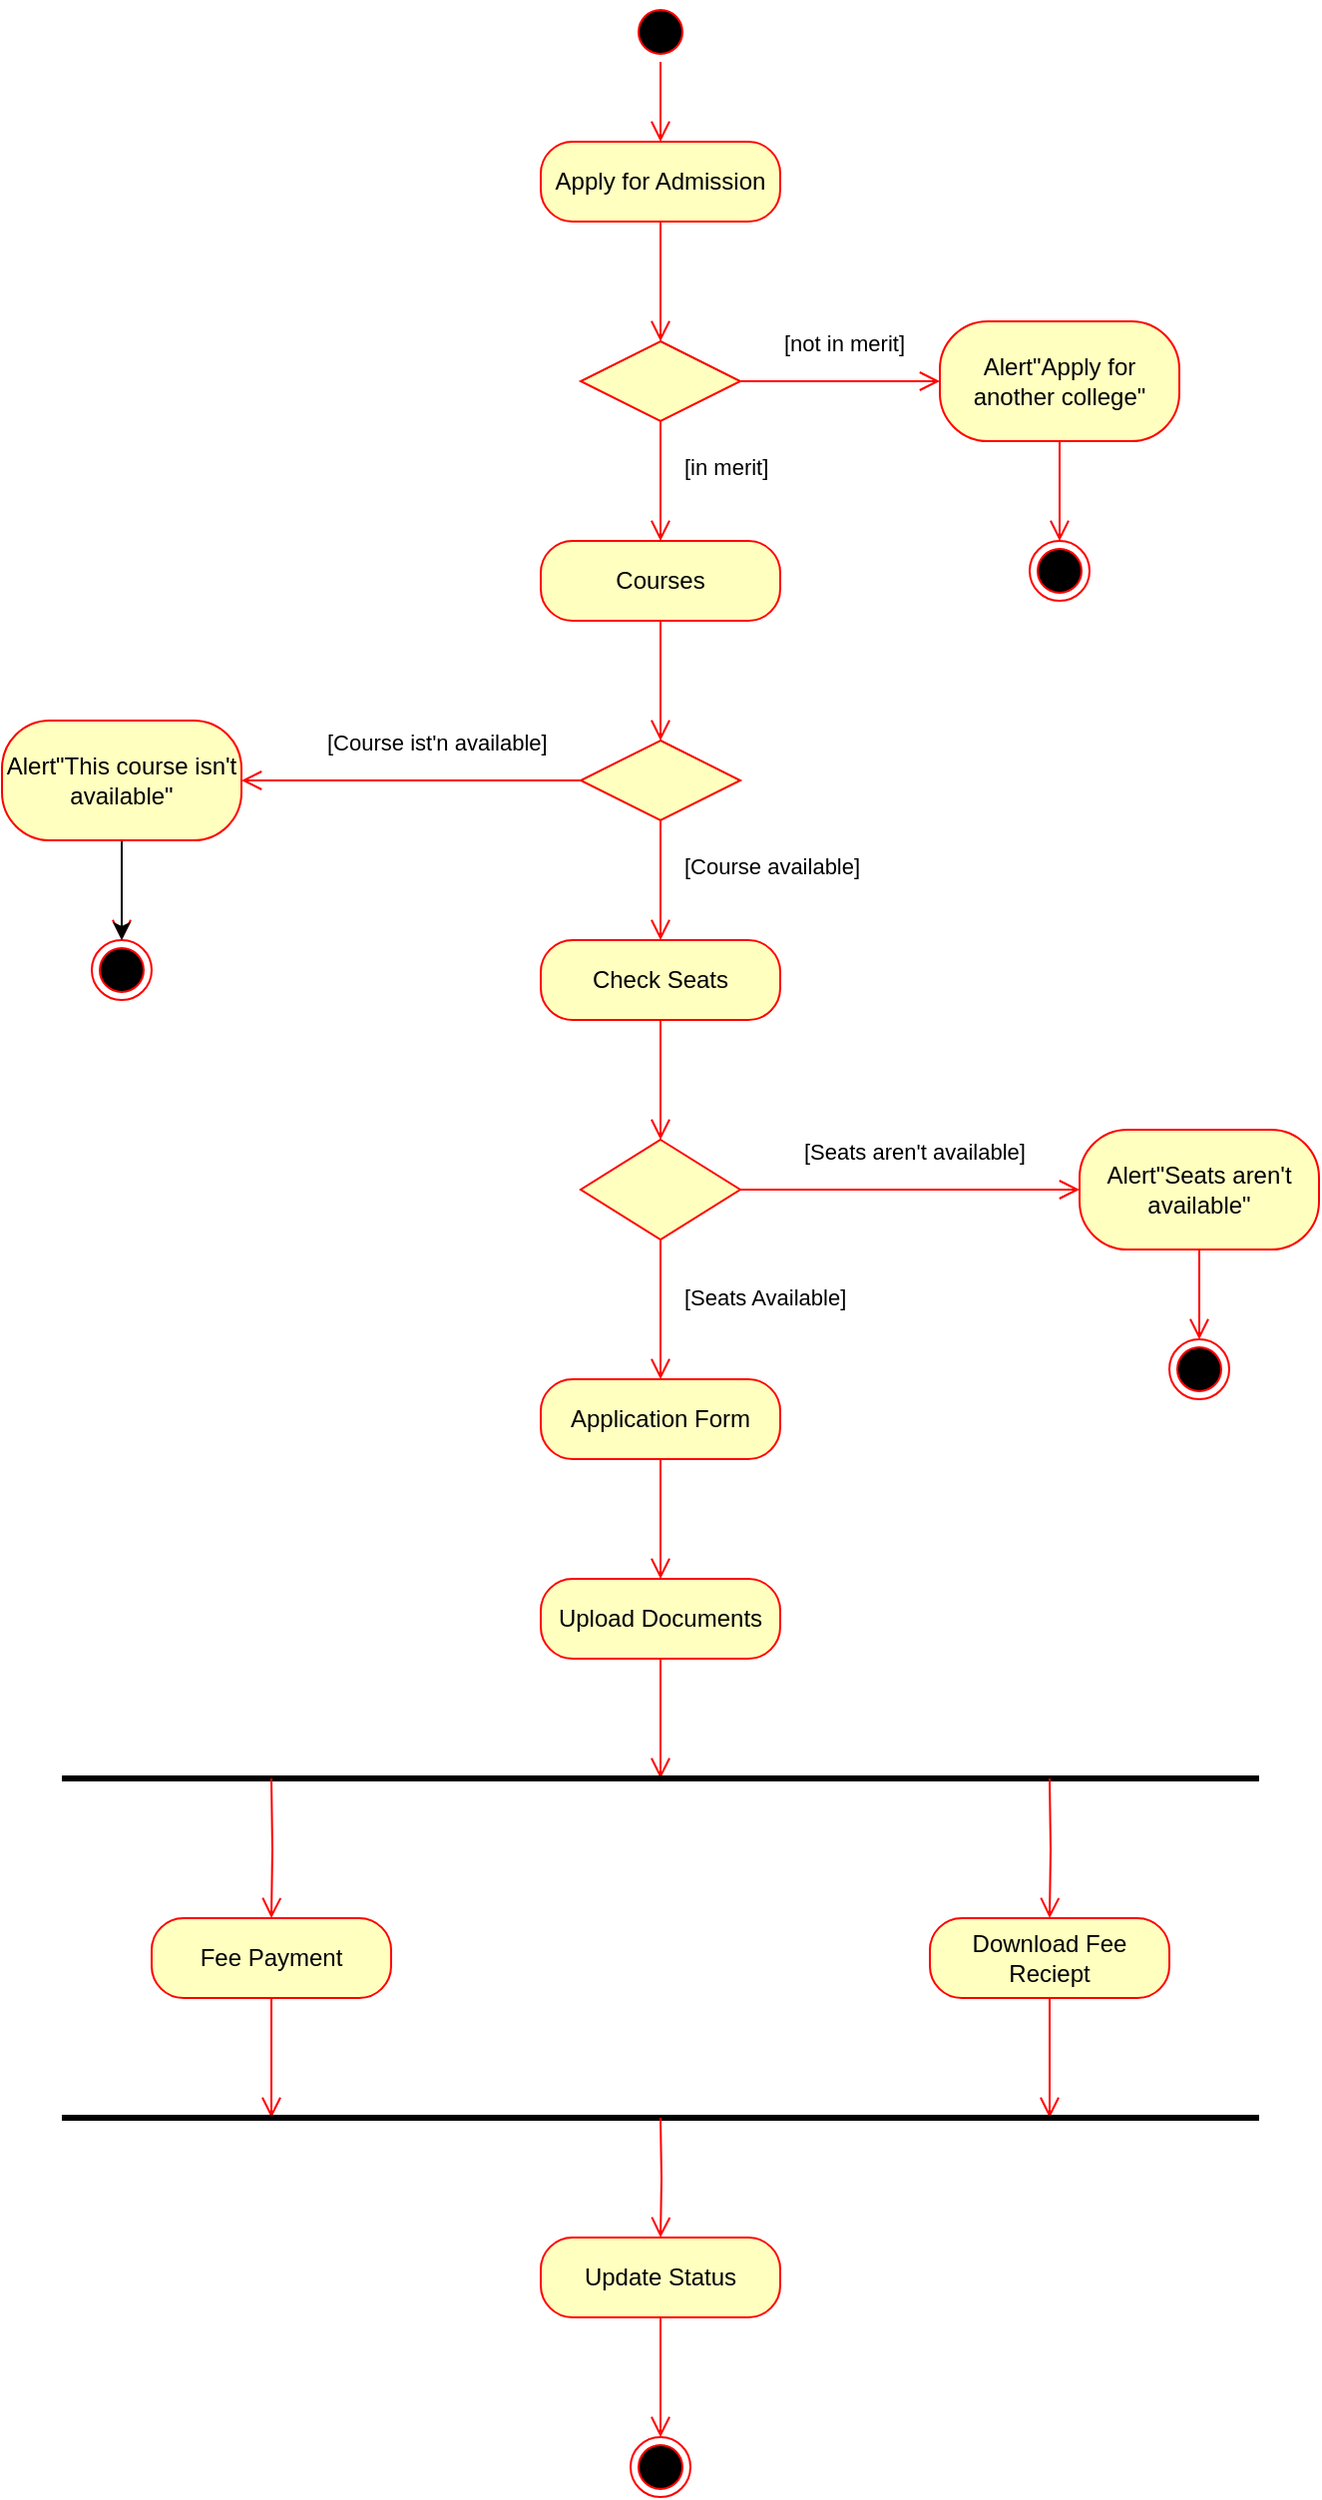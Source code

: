 <mxfile version="25.0.3">
  <diagram name="Page-1" id="NCL2Cy-kkfeRkDx5XkAj">
    <mxGraphModel dx="1434" dy="1872" grid="1" gridSize="10" guides="1" tooltips="1" connect="1" arrows="1" fold="1" page="1" pageScale="1" pageWidth="850" pageHeight="1100" math="0" shadow="0">
      <root>
        <mxCell id="0" />
        <mxCell id="1" parent="0" />
        <mxCell id="rqKjaPlVnbeIOBW1kzw5-2" value="" style="ellipse;html=1;shape=startState;fillColor=#000000;strokeColor=#ff0000;" vertex="1" parent="1">
          <mxGeometry x="405" y="-1070" width="30" height="30" as="geometry" />
        </mxCell>
        <mxCell id="rqKjaPlVnbeIOBW1kzw5-3" value="" style="edgeStyle=orthogonalEdgeStyle;html=1;verticalAlign=bottom;endArrow=open;endSize=8;strokeColor=#ff0000;rounded=0;exitX=0.5;exitY=1;exitDx=0;exitDy=0;entryX=0.5;entryY=0;entryDx=0;entryDy=0;" edge="1" source="rqKjaPlVnbeIOBW1kzw5-2" parent="1" target="rqKjaPlVnbeIOBW1kzw5-4">
          <mxGeometry relative="1" as="geometry">
            <mxPoint x="420" y="-1000" as="targetPoint" />
          </mxGeometry>
        </mxCell>
        <mxCell id="rqKjaPlVnbeIOBW1kzw5-4" value="Apply for Admission" style="rounded=1;whiteSpace=wrap;html=1;arcSize=40;fontColor=#000000;fillColor=#ffffc0;strokeColor=#ff0000;" vertex="1" parent="1">
          <mxGeometry x="360" y="-1000" width="120" height="40" as="geometry" />
        </mxCell>
        <mxCell id="rqKjaPlVnbeIOBW1kzw5-5" value="" style="edgeStyle=orthogonalEdgeStyle;html=1;verticalAlign=bottom;endArrow=open;endSize=8;strokeColor=#ff0000;rounded=0;entryX=0.5;entryY=0;entryDx=0;entryDy=0;exitX=0.5;exitY=1;exitDx=0;exitDy=0;" edge="1" source="rqKjaPlVnbeIOBW1kzw5-4" parent="1" target="rqKjaPlVnbeIOBW1kzw5-6">
          <mxGeometry relative="1" as="geometry">
            <mxPoint x="425" y="-900" as="targetPoint" />
          </mxGeometry>
        </mxCell>
        <mxCell id="rqKjaPlVnbeIOBW1kzw5-6" value="&amp;nbsp;" style="rhombus;whiteSpace=wrap;html=1;fontColor=#000000;fillColor=#ffffc0;strokeColor=#ff0000;" vertex="1" parent="1">
          <mxGeometry x="380" y="-900" width="80" height="40" as="geometry" />
        </mxCell>
        <mxCell id="rqKjaPlVnbeIOBW1kzw5-7" value="[not in merit]" style="edgeStyle=orthogonalEdgeStyle;html=1;align=left;verticalAlign=bottom;endArrow=open;endSize=8;strokeColor=#ff0000;rounded=0;entryX=0;entryY=0.5;entryDx=0;entryDy=0;exitX=1;exitY=0.5;exitDx=0;exitDy=0;" edge="1" source="rqKjaPlVnbeIOBW1kzw5-6" parent="1" target="rqKjaPlVnbeIOBW1kzw5-54">
          <mxGeometry x="-0.602" y="10" relative="1" as="geometry">
            <mxPoint x="560" y="-880" as="targetPoint" />
            <mxPoint as="offset" />
          </mxGeometry>
        </mxCell>
        <mxCell id="rqKjaPlVnbeIOBW1kzw5-8" value="[in merit]" style="edgeStyle=orthogonalEdgeStyle;html=1;align=left;verticalAlign=top;endArrow=open;endSize=8;strokeColor=#ff0000;rounded=0;exitX=0.5;exitY=1;exitDx=0;exitDy=0;entryX=0.5;entryY=0;entryDx=0;entryDy=0;" edge="1" source="rqKjaPlVnbeIOBW1kzw5-6" parent="1" target="rqKjaPlVnbeIOBW1kzw5-12">
          <mxGeometry x="-0.669" y="10" relative="1" as="geometry">
            <mxPoint x="420" y="-800" as="targetPoint" />
            <mxPoint as="offset" />
          </mxGeometry>
        </mxCell>
        <mxCell id="rqKjaPlVnbeIOBW1kzw5-11" value="" style="ellipse;html=1;shape=endState;fillColor=#000000;strokeColor=#ff0000;" vertex="1" parent="1">
          <mxGeometry x="605" y="-800" width="30" height="30" as="geometry" />
        </mxCell>
        <mxCell id="rqKjaPlVnbeIOBW1kzw5-12" value="Courses" style="rounded=1;whiteSpace=wrap;html=1;arcSize=40;fontColor=#000000;fillColor=#ffffc0;strokeColor=#ff0000;" vertex="1" parent="1">
          <mxGeometry x="360" y="-800" width="120" height="40" as="geometry" />
        </mxCell>
        <mxCell id="rqKjaPlVnbeIOBW1kzw5-13" value="" style="edgeStyle=orthogonalEdgeStyle;html=1;verticalAlign=bottom;endArrow=open;endSize=8;strokeColor=#ff0000;rounded=0;exitX=0.5;exitY=1;exitDx=0;exitDy=0;entryX=0.5;entryY=0;entryDx=0;entryDy=0;" edge="1" source="rqKjaPlVnbeIOBW1kzw5-12" parent="1" target="rqKjaPlVnbeIOBW1kzw5-17">
          <mxGeometry relative="1" as="geometry">
            <mxPoint x="420" y="-700" as="targetPoint" />
          </mxGeometry>
        </mxCell>
        <mxCell id="rqKjaPlVnbeIOBW1kzw5-17" value="&amp;nbsp;" style="rhombus;whiteSpace=wrap;html=1;fontColor=#000000;fillColor=#ffffc0;strokeColor=#ff0000;" vertex="1" parent="1">
          <mxGeometry x="380" y="-700" width="80" height="40" as="geometry" />
        </mxCell>
        <mxCell id="rqKjaPlVnbeIOBW1kzw5-18" value="[Course ist&#39;n available]" style="edgeStyle=orthogonalEdgeStyle;html=1;align=left;verticalAlign=bottom;endArrow=open;endSize=8;strokeColor=#ff0000;rounded=0;entryX=1;entryY=0.5;entryDx=0;entryDy=0;exitX=0;exitY=0.5;exitDx=0;exitDy=0;" edge="1" source="rqKjaPlVnbeIOBW1kzw5-17" parent="1" target="rqKjaPlVnbeIOBW1kzw5-56">
          <mxGeometry x="0.526" y="-10" relative="1" as="geometry">
            <mxPoint x="210" y="-680" as="targetPoint" />
            <mxPoint x="380" y="-680" as="sourcePoint" />
            <Array as="points" />
            <mxPoint as="offset" />
          </mxGeometry>
        </mxCell>
        <mxCell id="rqKjaPlVnbeIOBW1kzw5-19" value="[Course available]" style="edgeStyle=orthogonalEdgeStyle;html=1;align=left;verticalAlign=top;endArrow=open;endSize=8;strokeColor=#ff0000;rounded=0;exitX=0.5;exitY=1;exitDx=0;exitDy=0;entryX=0.5;entryY=0;entryDx=0;entryDy=0;" edge="1" source="rqKjaPlVnbeIOBW1kzw5-17" parent="1" target="rqKjaPlVnbeIOBW1kzw5-23">
          <mxGeometry x="-0.669" y="10" relative="1" as="geometry">
            <mxPoint x="420" y="-600" as="targetPoint" />
            <mxPoint as="offset" />
          </mxGeometry>
        </mxCell>
        <mxCell id="rqKjaPlVnbeIOBW1kzw5-21" value="" style="edgeStyle=orthogonalEdgeStyle;html=1;verticalAlign=bottom;endArrow=open;endSize=8;strokeColor=#ff0000;rounded=0;" edge="1" parent="1">
          <mxGeometry relative="1" as="geometry">
            <mxPoint x="150" y="-600" as="targetPoint" />
            <mxPoint x="150" y="-660" as="sourcePoint" />
          </mxGeometry>
        </mxCell>
        <mxCell id="rqKjaPlVnbeIOBW1kzw5-22" value="" style="ellipse;html=1;shape=endState;fillColor=#000000;strokeColor=#ff0000;" vertex="1" parent="1">
          <mxGeometry x="135" y="-600" width="30" height="30" as="geometry" />
        </mxCell>
        <mxCell id="rqKjaPlVnbeIOBW1kzw5-23" value="Check Seats" style="rounded=1;whiteSpace=wrap;html=1;arcSize=40;fontColor=#000000;fillColor=#ffffc0;strokeColor=#ff0000;" vertex="1" parent="1">
          <mxGeometry x="360" y="-600" width="120" height="40" as="geometry" />
        </mxCell>
        <mxCell id="rqKjaPlVnbeIOBW1kzw5-24" value="" style="edgeStyle=orthogonalEdgeStyle;html=1;verticalAlign=bottom;endArrow=open;endSize=8;strokeColor=#ff0000;rounded=0;entryX=0.5;entryY=0;entryDx=0;entryDy=0;exitX=0.5;exitY=1;exitDx=0;exitDy=0;" edge="1" source="rqKjaPlVnbeIOBW1kzw5-23" parent="1" target="rqKjaPlVnbeIOBW1kzw5-28">
          <mxGeometry relative="1" as="geometry">
            <mxPoint x="420" y="-500" as="targetPoint" />
            <mxPoint x="420" y="-560" as="sourcePoint" />
          </mxGeometry>
        </mxCell>
        <mxCell id="rqKjaPlVnbeIOBW1kzw5-28" value="&amp;nbsp;" style="rhombus;whiteSpace=wrap;html=1;fontColor=#000000;fillColor=#ffffc0;strokeColor=#ff0000;" vertex="1" parent="1">
          <mxGeometry x="380" y="-500" width="80" height="50" as="geometry" />
        </mxCell>
        <mxCell id="rqKjaPlVnbeIOBW1kzw5-29" value="[Seats aren&#39;t available]" style="edgeStyle=orthogonalEdgeStyle;html=1;align=left;verticalAlign=bottom;endArrow=open;endSize=8;strokeColor=#ff0000;rounded=0;entryX=0;entryY=0.5;entryDx=0;entryDy=0;exitX=1;exitY=0.5;exitDx=0;exitDy=0;" edge="1" source="rqKjaPlVnbeIOBW1kzw5-28" parent="1" target="rqKjaPlVnbeIOBW1kzw5-58">
          <mxGeometry x="-0.648" y="10" relative="1" as="geometry">
            <mxPoint x="630" y="-480" as="targetPoint" />
            <Array as="points" />
            <mxPoint as="offset" />
          </mxGeometry>
        </mxCell>
        <mxCell id="rqKjaPlVnbeIOBW1kzw5-30" value="[Seats Available]" style="edgeStyle=orthogonalEdgeStyle;html=1;align=left;verticalAlign=top;endArrow=open;endSize=8;strokeColor=#ff0000;rounded=0;entryX=0.5;entryY=0;entryDx=0;entryDy=0;exitX=0.5;exitY=1;exitDx=0;exitDy=0;" edge="1" source="rqKjaPlVnbeIOBW1kzw5-28" parent="1" target="rqKjaPlVnbeIOBW1kzw5-34">
          <mxGeometry x="-0.558" y="10" relative="1" as="geometry">
            <mxPoint x="420" y="-370" as="targetPoint" />
            <mxPoint as="offset" />
          </mxGeometry>
        </mxCell>
        <mxCell id="rqKjaPlVnbeIOBW1kzw5-32" value="" style="edgeStyle=orthogonalEdgeStyle;html=1;verticalAlign=bottom;endArrow=open;endSize=8;strokeColor=#ff0000;rounded=0;exitX=0.5;exitY=1;exitDx=0;exitDy=0;entryX=0.5;entryY=0;entryDx=0;entryDy=0;" edge="1" source="rqKjaPlVnbeIOBW1kzw5-58" parent="1" target="rqKjaPlVnbeIOBW1kzw5-33">
          <mxGeometry relative="1" as="geometry">
            <mxPoint x="690" y="-400" as="targetPoint" />
            <mxPoint x="690" y="-460" as="sourcePoint" />
          </mxGeometry>
        </mxCell>
        <mxCell id="rqKjaPlVnbeIOBW1kzw5-33" value="" style="ellipse;html=1;shape=endState;fillColor=#000000;strokeColor=#ff0000;" vertex="1" parent="1">
          <mxGeometry x="675" y="-400" width="30" height="30" as="geometry" />
        </mxCell>
        <mxCell id="rqKjaPlVnbeIOBW1kzw5-34" value="Application Form" style="rounded=1;whiteSpace=wrap;html=1;arcSize=40;fontColor=#000000;fillColor=#ffffc0;strokeColor=#ff0000;" vertex="1" parent="1">
          <mxGeometry x="360" y="-380" width="120" height="40" as="geometry" />
        </mxCell>
        <mxCell id="rqKjaPlVnbeIOBW1kzw5-35" value="" style="edgeStyle=orthogonalEdgeStyle;html=1;verticalAlign=bottom;endArrow=open;endSize=8;strokeColor=#ff0000;rounded=0;exitX=0.5;exitY=1;exitDx=0;exitDy=0;entryX=0.5;entryY=0;entryDx=0;entryDy=0;" edge="1" source="rqKjaPlVnbeIOBW1kzw5-34" parent="1" target="rqKjaPlVnbeIOBW1kzw5-36">
          <mxGeometry relative="1" as="geometry">
            <mxPoint x="420" y="-280" as="targetPoint" />
          </mxGeometry>
        </mxCell>
        <mxCell id="rqKjaPlVnbeIOBW1kzw5-36" value="Upload Documents" style="rounded=1;whiteSpace=wrap;html=1;arcSize=40;fontColor=#000000;fillColor=#ffffc0;strokeColor=#ff0000;" vertex="1" parent="1">
          <mxGeometry x="360" y="-280" width="120" height="40" as="geometry" />
        </mxCell>
        <mxCell id="rqKjaPlVnbeIOBW1kzw5-37" value="" style="edgeStyle=orthogonalEdgeStyle;html=1;verticalAlign=bottom;endArrow=open;endSize=8;strokeColor=#ff0000;rounded=0;exitX=0.5;exitY=1;exitDx=0;exitDy=0;" edge="1" source="rqKjaPlVnbeIOBW1kzw5-36" parent="1">
          <mxGeometry relative="1" as="geometry">
            <mxPoint x="420" y="-180" as="targetPoint" />
          </mxGeometry>
        </mxCell>
        <mxCell id="rqKjaPlVnbeIOBW1kzw5-38" value="" style="endArrow=none;startArrow=none;endFill=0;startFill=0;endSize=8;html=1;verticalAlign=bottom;labelBackgroundColor=none;strokeWidth=3;rounded=0;" edge="1" parent="1">
          <mxGeometry width="160" relative="1" as="geometry">
            <mxPoint x="120" y="-180" as="sourcePoint" />
            <mxPoint x="720" y="-180" as="targetPoint" />
          </mxGeometry>
        </mxCell>
        <mxCell id="rqKjaPlVnbeIOBW1kzw5-40" value="" style="edgeStyle=orthogonalEdgeStyle;html=1;verticalAlign=bottom;endArrow=open;endSize=8;strokeColor=#ff0000;rounded=0;entryX=0.5;entryY=0;entryDx=0;entryDy=0;" edge="1" parent="1" target="rqKjaPlVnbeIOBW1kzw5-42">
          <mxGeometry relative="1" as="geometry">
            <mxPoint x="230" y="-110" as="targetPoint" />
            <mxPoint x="225" y="-180" as="sourcePoint" />
          </mxGeometry>
        </mxCell>
        <mxCell id="rqKjaPlVnbeIOBW1kzw5-41" value="" style="edgeStyle=orthogonalEdgeStyle;html=1;verticalAlign=bottom;endArrow=open;endSize=8;strokeColor=#ff0000;rounded=0;entryX=0.5;entryY=0;entryDx=0;entryDy=0;" edge="1" parent="1" target="rqKjaPlVnbeIOBW1kzw5-46">
          <mxGeometry relative="1" as="geometry">
            <mxPoint x="605" y="-110" as="targetPoint" />
            <mxPoint x="615" y="-180" as="sourcePoint" />
            <Array as="points" />
          </mxGeometry>
        </mxCell>
        <mxCell id="rqKjaPlVnbeIOBW1kzw5-42" value="Fee Payment" style="rounded=1;whiteSpace=wrap;html=1;arcSize=40;fontColor=#000000;fillColor=#ffffc0;strokeColor=#ff0000;" vertex="1" parent="1">
          <mxGeometry x="165" y="-110" width="120" height="40" as="geometry" />
        </mxCell>
        <mxCell id="rqKjaPlVnbeIOBW1kzw5-43" value="" style="edgeStyle=orthogonalEdgeStyle;html=1;verticalAlign=bottom;endArrow=open;endSize=8;strokeColor=#ff0000;rounded=0;exitX=0.5;exitY=1;exitDx=0;exitDy=0;" edge="1" source="rqKjaPlVnbeIOBW1kzw5-42" parent="1">
          <mxGeometry relative="1" as="geometry">
            <mxPoint x="225" y="-10" as="targetPoint" />
          </mxGeometry>
        </mxCell>
        <mxCell id="rqKjaPlVnbeIOBW1kzw5-46" value="Download Fee Reciept" style="rounded=1;whiteSpace=wrap;html=1;arcSize=40;fontColor=#000000;fillColor=#ffffc0;strokeColor=#ff0000;" vertex="1" parent="1">
          <mxGeometry x="555" y="-110" width="120" height="40" as="geometry" />
        </mxCell>
        <mxCell id="rqKjaPlVnbeIOBW1kzw5-47" value="" style="edgeStyle=orthogonalEdgeStyle;html=1;verticalAlign=bottom;endArrow=open;endSize=8;strokeColor=#ff0000;rounded=0;exitX=0.5;exitY=1;exitDx=0;exitDy=0;" edge="1" source="rqKjaPlVnbeIOBW1kzw5-46" parent="1">
          <mxGeometry relative="1" as="geometry">
            <mxPoint x="615" y="-10" as="targetPoint" />
          </mxGeometry>
        </mxCell>
        <mxCell id="rqKjaPlVnbeIOBW1kzw5-48" value="" style="endArrow=none;startArrow=none;endFill=0;startFill=0;endSize=8;html=1;verticalAlign=bottom;labelBackgroundColor=none;strokeWidth=3;rounded=0;" edge="1" parent="1">
          <mxGeometry width="160" relative="1" as="geometry">
            <mxPoint x="120" y="-10" as="sourcePoint" />
            <mxPoint x="720" y="-10" as="targetPoint" />
          </mxGeometry>
        </mxCell>
        <mxCell id="rqKjaPlVnbeIOBW1kzw5-49" value="Update Status" style="rounded=1;whiteSpace=wrap;html=1;arcSize=40;fontColor=#000000;fillColor=#ffffc0;strokeColor=#ff0000;" vertex="1" parent="1">
          <mxGeometry x="360" y="50" width="120" height="40" as="geometry" />
        </mxCell>
        <mxCell id="rqKjaPlVnbeIOBW1kzw5-50" value="" style="edgeStyle=orthogonalEdgeStyle;html=1;verticalAlign=bottom;endArrow=open;endSize=8;strokeColor=#ff0000;rounded=0;entryX=0.5;entryY=0;entryDx=0;entryDy=0;exitX=0.5;exitY=1;exitDx=0;exitDy=0;" edge="1" source="rqKjaPlVnbeIOBW1kzw5-49" parent="1" target="rqKjaPlVnbeIOBW1kzw5-52">
          <mxGeometry relative="1" as="geometry">
            <mxPoint x="420" y="150" as="targetPoint" />
          </mxGeometry>
        </mxCell>
        <mxCell id="rqKjaPlVnbeIOBW1kzw5-51" value="" style="edgeStyle=orthogonalEdgeStyle;html=1;verticalAlign=bottom;endArrow=open;endSize=8;strokeColor=#ff0000;rounded=0;entryX=0.5;entryY=0;entryDx=0;entryDy=0;" edge="1" parent="1" target="rqKjaPlVnbeIOBW1kzw5-49">
          <mxGeometry relative="1" as="geometry">
            <mxPoint x="430" y="160" as="targetPoint" />
            <mxPoint x="420" y="-10" as="sourcePoint" />
          </mxGeometry>
        </mxCell>
        <mxCell id="rqKjaPlVnbeIOBW1kzw5-52" value="" style="ellipse;html=1;shape=endState;fillColor=#000000;strokeColor=#ff0000;" vertex="1" parent="1">
          <mxGeometry x="405" y="150" width="30" height="30" as="geometry" />
        </mxCell>
        <mxCell id="rqKjaPlVnbeIOBW1kzw5-54" value="Alert&quot;Apply for another college&quot;" style="whiteSpace=wrap;html=1;fillColor=#ffffc0;strokeColor=#ff0000;fontColor=#000000;rounded=1;arcSize=40;" vertex="1" parent="1">
          <mxGeometry x="560" y="-910" width="120" height="60" as="geometry" />
        </mxCell>
        <mxCell id="rqKjaPlVnbeIOBW1kzw5-57" value="" style="edgeStyle=orthogonalEdgeStyle;rounded=0;orthogonalLoop=1;jettySize=auto;html=1;exitX=0.5;exitY=1;exitDx=0;exitDy=0;entryX=0.5;entryY=0;entryDx=0;entryDy=0;" edge="1" parent="1" source="rqKjaPlVnbeIOBW1kzw5-56" target="rqKjaPlVnbeIOBW1kzw5-22">
          <mxGeometry relative="1" as="geometry" />
        </mxCell>
        <mxCell id="rqKjaPlVnbeIOBW1kzw5-56" value="Alert&quot;This course isn&#39;t available&quot;" style="whiteSpace=wrap;html=1;fillColor=#ffffc0;strokeColor=#ff0000;fontColor=#000000;rounded=1;arcSize=40;" vertex="1" parent="1">
          <mxGeometry x="90" y="-710" width="120" height="60" as="geometry" />
        </mxCell>
        <mxCell id="rqKjaPlVnbeIOBW1kzw5-58" value="Alert&quot;Seats aren&#39;t available&quot;" style="whiteSpace=wrap;html=1;fillColor=#ffffc0;strokeColor=#ff0000;fontColor=#000000;rounded=1;arcSize=40;" vertex="1" parent="1">
          <mxGeometry x="630" y="-505" width="120" height="60" as="geometry" />
        </mxCell>
        <mxCell id="rqKjaPlVnbeIOBW1kzw5-60" value="" style="edgeStyle=orthogonalEdgeStyle;html=1;verticalAlign=bottom;endArrow=open;endSize=8;strokeColor=#ff0000;rounded=0;exitX=0.5;exitY=1;exitDx=0;exitDy=0;entryX=0.5;entryY=0;entryDx=0;entryDy=0;" edge="1" parent="1" source="rqKjaPlVnbeIOBW1kzw5-54" target="rqKjaPlVnbeIOBW1kzw5-11">
          <mxGeometry relative="1" as="geometry">
            <mxPoint x="430" y="-990" as="targetPoint" />
            <mxPoint x="430" y="-1030" as="sourcePoint" />
          </mxGeometry>
        </mxCell>
      </root>
    </mxGraphModel>
  </diagram>
</mxfile>
